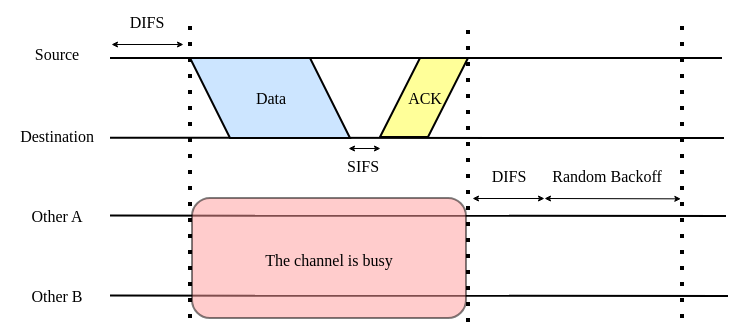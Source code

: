 <mxfile version="22.1.4" type="device">
  <diagram name="第 1 页" id="vSIhH5739OCM4GOg3ttG">
    <mxGraphModel dx="516" dy="316" grid="0" gridSize="10" guides="1" tooltips="1" connect="1" arrows="1" fold="1" page="1" pageScale="1" pageWidth="827" pageHeight="1169" math="0" shadow="0">
      <root>
        <mxCell id="0" />
        <mxCell id="1" parent="0" />
        <mxCell id="WWQjKdEzX1iUmeXFVELN-3" value="Source" style="text;html=1;align=center;verticalAlign=middle;resizable=0;points=[];autosize=1;strokeColor=none;fillColor=none;fontFamily=Times New Roman;fontSize=8;" vertex="1" parent="1">
          <mxGeometry x="73" y="187" width="40" height="22" as="geometry" />
        </mxCell>
        <mxCell id="WWQjKdEzX1iUmeXFVELN-4" value="" style="endArrow=none;html=1;rounded=0;" edge="1" parent="1">
          <mxGeometry width="50" height="50" relative="1" as="geometry">
            <mxPoint x="120" y="239.89" as="sourcePoint" />
            <mxPoint x="427" y="240" as="targetPoint" />
          </mxGeometry>
        </mxCell>
        <mxCell id="WWQjKdEzX1iUmeXFVELN-5" value="" style="endArrow=none;html=1;rounded=0;" edge="1" parent="1">
          <mxGeometry width="50" height="50" relative="1" as="geometry">
            <mxPoint x="120" y="278.8" as="sourcePoint" />
            <mxPoint x="428" y="279" as="targetPoint" />
          </mxGeometry>
        </mxCell>
        <mxCell id="WWQjKdEzX1iUmeXFVELN-6" value="" style="endArrow=none;html=1;rounded=0;" edge="1" parent="1">
          <mxGeometry width="50" height="50" relative="1" as="geometry">
            <mxPoint x="120" y="318.8" as="sourcePoint" />
            <mxPoint x="429" y="319" as="targetPoint" />
          </mxGeometry>
        </mxCell>
        <mxCell id="WWQjKdEzX1iUmeXFVELN-7" value="Destination" style="text;html=1;align=center;verticalAlign=middle;resizable=0;points=[];autosize=1;strokeColor=none;fillColor=none;fontFamily=Times New Roman;fontSize=8;" vertex="1" parent="1">
          <mxGeometry x="65.5" y="228" width="55" height="22" as="geometry" />
        </mxCell>
        <mxCell id="WWQjKdEzX1iUmeXFVELN-9" value="Other A" style="text;html=1;align=center;verticalAlign=middle;resizable=0;points=[];autosize=1;strokeColor=none;fillColor=none;fontFamily=Times New Roman;fontSize=8;" vertex="1" parent="1">
          <mxGeometry x="71" y="268" width="44" height="22" as="geometry" />
        </mxCell>
        <mxCell id="WWQjKdEzX1iUmeXFVELN-10" value="Other B" style="text;html=1;align=center;verticalAlign=middle;resizable=0;points=[];autosize=1;strokeColor=none;fillColor=none;fontFamily=Times New Roman;fontSize=8;" vertex="1" parent="1">
          <mxGeometry x="71" y="308" width="44" height="22" as="geometry" />
        </mxCell>
        <mxCell id="WWQjKdEzX1iUmeXFVELN-13" value="" style="endArrow=none;dashed=1;html=1;dashPattern=1 3;strokeWidth=2;rounded=0;" edge="1" parent="1">
          <mxGeometry width="50" height="50" relative="1" as="geometry">
            <mxPoint x="160" y="330" as="sourcePoint" />
            <mxPoint x="160" y="180" as="targetPoint" />
          </mxGeometry>
        </mxCell>
        <mxCell id="WWQjKdEzX1iUmeXFVELN-17" value="" style="shape=parallelogram;perimeter=parallelogramPerimeter;whiteSpace=wrap;html=1;fixedSize=1;fillColor=#CCE5FF;rotation=-90;direction=north;horizontal=0;flipH=1;" vertex="1" parent="1">
          <mxGeometry x="180" y="180" width="40" height="80" as="geometry" />
        </mxCell>
        <mxCell id="WWQjKdEzX1iUmeXFVELN-19" value="" style="endArrow=none;html=1;rounded=0;" edge="1" parent="1">
          <mxGeometry width="50" height="50" relative="1" as="geometry">
            <mxPoint x="120" y="200" as="sourcePoint" />
            <mxPoint x="426" y="200" as="targetPoint" />
          </mxGeometry>
        </mxCell>
        <mxCell id="WWQjKdEzX1iUmeXFVELN-22" value="Data" style="text;html=1;align=center;verticalAlign=middle;resizable=0;points=[];autosize=1;strokeColor=none;fillColor=none;fontFamily=Times New Roman;fontSize=8;" vertex="1" parent="1">
          <mxGeometry x="183" y="209" width="33" height="22" as="geometry" />
        </mxCell>
        <mxCell id="WWQjKdEzX1iUmeXFVELN-24" value="" style="shape=parallelogram;perimeter=parallelogramPerimeter;whiteSpace=wrap;html=1;fixedSize=1;fillColor=#FFFF99;" vertex="1" parent="1">
          <mxGeometry x="255" y="200" width="44" height="39.5" as="geometry" />
        </mxCell>
        <mxCell id="WWQjKdEzX1iUmeXFVELN-25" value="ACK" style="text;html=1;align=center;verticalAlign=middle;resizable=0;points=[];autosize=1;strokeColor=none;fillColor=none;fontFamily=Times New Roman;fontSize=8;" vertex="1" parent="1">
          <mxGeometry x="259" y="209" width="35" height="22" as="geometry" />
        </mxCell>
        <mxCell id="WWQjKdEzX1iUmeXFVELN-26" value="" style="endArrow=classic;startArrow=classic;html=1;rounded=0;fontSize=2;strokeWidth=0.5;endSize=2;startSize=2;" edge="1" parent="1">
          <mxGeometry width="50" height="50" relative="1" as="geometry">
            <mxPoint x="239" y="245" as="sourcePoint" />
            <mxPoint x="255" y="245" as="targetPoint" />
          </mxGeometry>
        </mxCell>
        <mxCell id="WWQjKdEzX1iUmeXFVELN-27" value="SIFS" style="text;html=1;align=center;verticalAlign=middle;resizable=0;points=[];autosize=1;strokeColor=none;fillColor=none;fontFamily=Times New Roman;fontSize=8;" vertex="1" parent="1">
          <mxGeometry x="229" y="243" width="34" height="22" as="geometry" />
        </mxCell>
        <mxCell id="WWQjKdEzX1iUmeXFVELN-28" value="" style="endArrow=none;dashed=1;html=1;dashPattern=1 3;strokeWidth=2;rounded=0;" edge="1" parent="1">
          <mxGeometry width="50" height="50" relative="1" as="geometry">
            <mxPoint x="299" y="332" as="sourcePoint" />
            <mxPoint x="299" y="182" as="targetPoint" />
          </mxGeometry>
        </mxCell>
        <mxCell id="WWQjKdEzX1iUmeXFVELN-29" value="&lt;font style=&quot;font-size: 8px;&quot; face=&quot;Times New Roman&quot;&gt;The&amp;nbsp;channel is busy&lt;/font&gt;" style="rounded=1;whiteSpace=wrap;html=1;fillColor=#FF9999;opacity=50;" vertex="1" parent="1">
          <mxGeometry x="161" y="270" width="137" height="60" as="geometry" />
        </mxCell>
        <mxCell id="WWQjKdEzX1iUmeXFVELN-33" value="" style="endArrow=classic;startArrow=classic;html=1;rounded=0;fontSize=2;strokeWidth=0.5;endSize=2;startSize=2;" edge="1" parent="1">
          <mxGeometry width="50" height="50" relative="1" as="geometry">
            <mxPoint x="301" y="270" as="sourcePoint" />
            <mxPoint x="337" y="270" as="targetPoint" />
          </mxGeometry>
        </mxCell>
        <mxCell id="WWQjKdEzX1iUmeXFVELN-35" value="DIFS" style="text;html=1;align=center;verticalAlign=middle;resizable=0;points=[];autosize=1;strokeColor=none;fillColor=none;fontFamily=Times New Roman;fontSize=8;" vertex="1" parent="1">
          <mxGeometry x="301" y="248" width="35" height="22" as="geometry" />
        </mxCell>
        <mxCell id="WWQjKdEzX1iUmeXFVELN-36" value="" style="endArrow=classic;startArrow=classic;html=1;rounded=0;fontSize=2;strokeWidth=0.5;endSize=2;startSize=2;entryX=1.016;entryY=1.008;entryDx=0;entryDy=0;entryPerimeter=0;" edge="1" parent="1" target="WWQjKdEzX1iUmeXFVELN-40">
          <mxGeometry width="50" height="50" relative="1" as="geometry">
            <mxPoint x="337" y="270" as="sourcePoint" />
            <mxPoint x="373" y="270" as="targetPoint" />
          </mxGeometry>
        </mxCell>
        <mxCell id="WWQjKdEzX1iUmeXFVELN-37" value="" style="endArrow=classic;startArrow=classic;html=1;rounded=0;fontSize=2;strokeWidth=0.5;endSize=2;startSize=2;" edge="1" parent="1">
          <mxGeometry width="50" height="50" relative="1" as="geometry">
            <mxPoint x="120.5" y="193" as="sourcePoint" />
            <mxPoint x="156.5" y="193" as="targetPoint" />
          </mxGeometry>
        </mxCell>
        <mxCell id="WWQjKdEzX1iUmeXFVELN-38" value="DIFS" style="text;html=1;align=center;verticalAlign=middle;resizable=0;points=[];autosize=1;strokeColor=none;fillColor=none;fontFamily=Times New Roman;fontSize=8;" vertex="1" parent="1">
          <mxGeometry x="120.5" y="171" width="35" height="22" as="geometry" />
        </mxCell>
        <mxCell id="WWQjKdEzX1iUmeXFVELN-40" value="Random Backoff" style="text;html=1;align=center;verticalAlign=middle;resizable=0;points=[];autosize=1;strokeColor=none;fillColor=none;fontFamily=Times New Roman;fontSize=8;" vertex="1" parent="1">
          <mxGeometry x="331" y="248" width="73" height="22" as="geometry" />
        </mxCell>
        <mxCell id="WWQjKdEzX1iUmeXFVELN-42" value="" style="endArrow=none;dashed=1;html=1;dashPattern=1 3;strokeWidth=2;rounded=0;" edge="1" parent="1">
          <mxGeometry width="50" height="50" relative="1" as="geometry">
            <mxPoint x="406" y="330" as="sourcePoint" />
            <mxPoint x="406" y="180" as="targetPoint" />
          </mxGeometry>
        </mxCell>
      </root>
    </mxGraphModel>
  </diagram>
</mxfile>
